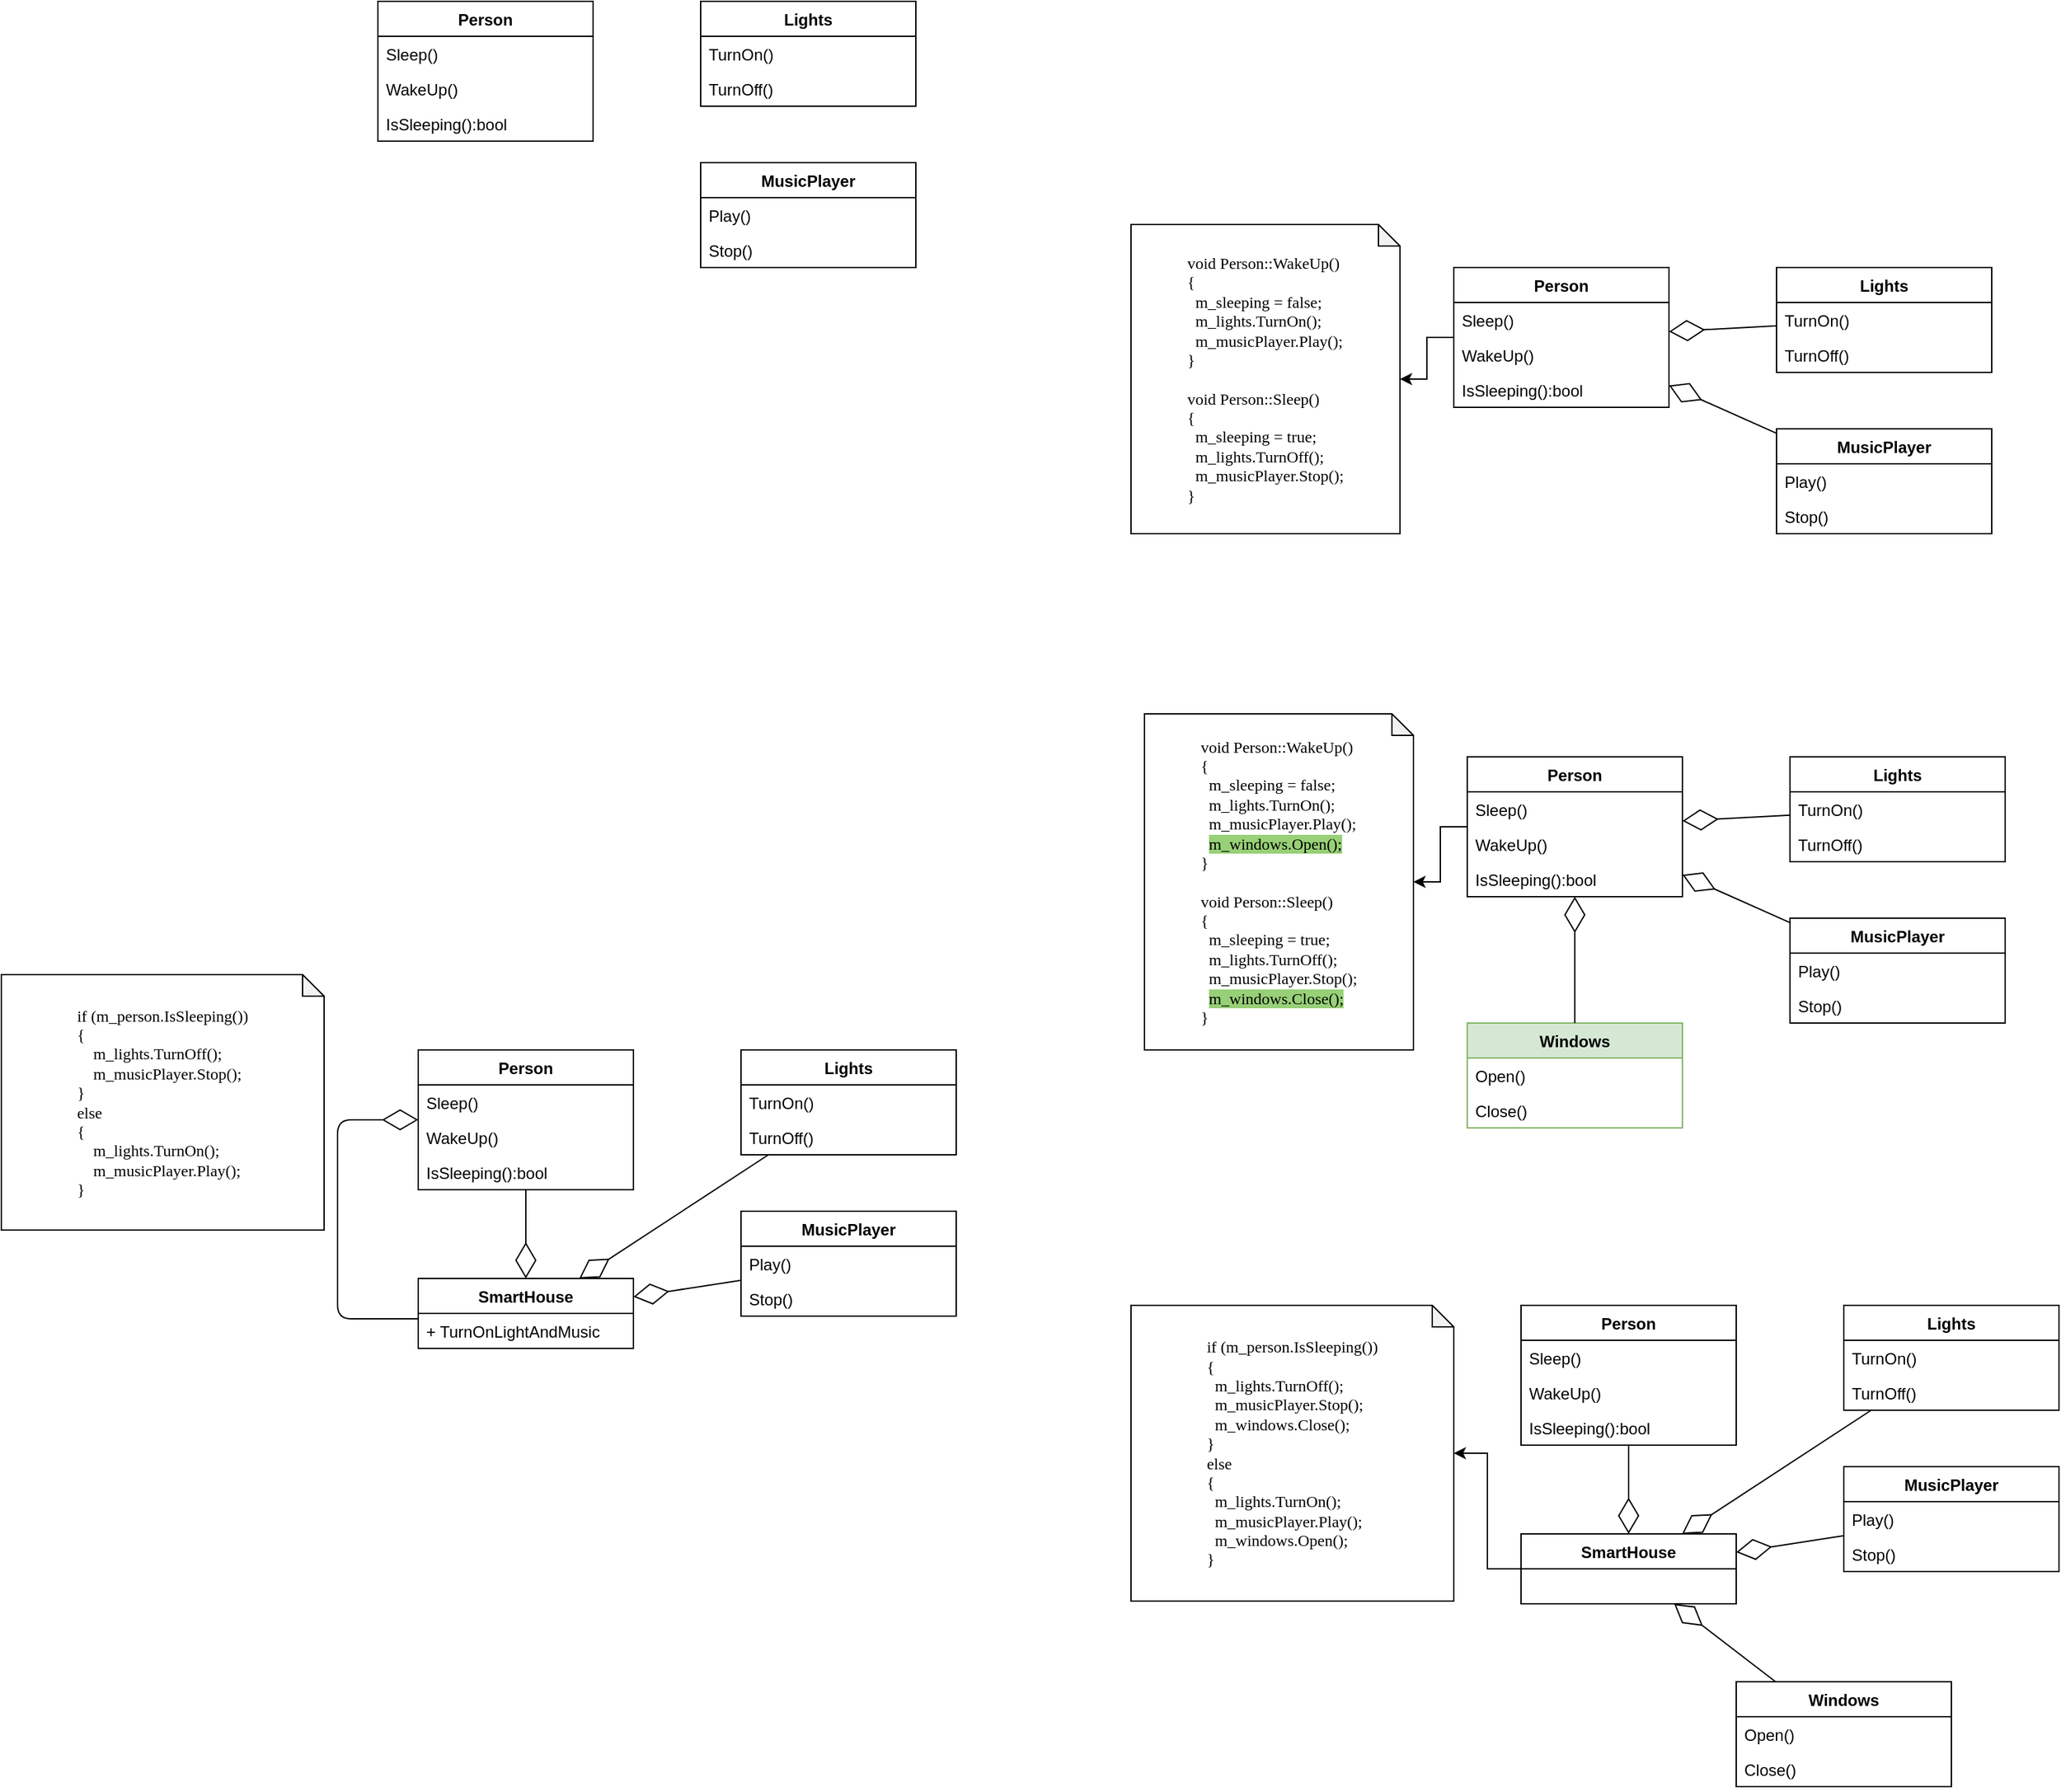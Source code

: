 <mxfile version="14.1.8" type="device"><diagram id="Hzuaa3PWaj_wUONluNYw" name="Страница 1"><mxGraphModel dx="2534" dy="987" grid="1" gridSize="10" guides="1" tooltips="1" connect="1" arrows="1" fold="1" page="1" pageScale="1" pageWidth="827" pageHeight="1169" math="0" shadow="0"><root><mxCell id="0"/><mxCell id="1" parent="0"/><mxCell id="B-wnxq_5yipWXsBSjvzT-1" value="Person" style="swimlane;fontStyle=1;align=center;verticalAlign=top;childLayout=stackLayout;horizontal=1;startSize=26;horizontalStack=0;resizeParent=1;resizeParentMax=0;resizeLast=0;collapsible=1;marginBottom=0;" vertex="1" parent="1"><mxGeometry x="80" y="120" width="160" height="104" as="geometry"/></mxCell><mxCell id="B-wnxq_5yipWXsBSjvzT-2" value="Sleep()" style="text;strokeColor=none;fillColor=none;align=left;verticalAlign=top;spacingLeft=4;spacingRight=4;overflow=hidden;rotatable=0;points=[[0,0.5],[1,0.5]];portConstraint=eastwest;" vertex="1" parent="B-wnxq_5yipWXsBSjvzT-1"><mxGeometry y="26" width="160" height="26" as="geometry"/></mxCell><mxCell id="B-wnxq_5yipWXsBSjvzT-5" value="WakeUp()" style="text;strokeColor=none;fillColor=none;align=left;verticalAlign=top;spacingLeft=4;spacingRight=4;overflow=hidden;rotatable=0;points=[[0,0.5],[1,0.5]];portConstraint=eastwest;" vertex="1" parent="B-wnxq_5yipWXsBSjvzT-1"><mxGeometry y="52" width="160" height="26" as="geometry"/></mxCell><mxCell id="B-wnxq_5yipWXsBSjvzT-14" value="IsSleeping():bool" style="text;strokeColor=none;fillColor=none;align=left;verticalAlign=top;spacingLeft=4;spacingRight=4;overflow=hidden;rotatable=0;points=[[0,0.5],[1,0.5]];portConstraint=eastwest;" vertex="1" parent="B-wnxq_5yipWXsBSjvzT-1"><mxGeometry y="78" width="160" height="26" as="geometry"/></mxCell><mxCell id="B-wnxq_5yipWXsBSjvzT-6" value="Lights" style="swimlane;fontStyle=1;align=center;verticalAlign=top;childLayout=stackLayout;horizontal=1;startSize=26;horizontalStack=0;resizeParent=1;resizeParentMax=0;resizeLast=0;collapsible=1;marginBottom=0;" vertex="1" parent="1"><mxGeometry x="320" y="120" width="160" height="78" as="geometry"/></mxCell><mxCell id="B-wnxq_5yipWXsBSjvzT-7" value="TurnOn()" style="text;strokeColor=none;fillColor=none;align=left;verticalAlign=top;spacingLeft=4;spacingRight=4;overflow=hidden;rotatable=0;points=[[0,0.5],[1,0.5]];portConstraint=eastwest;" vertex="1" parent="B-wnxq_5yipWXsBSjvzT-6"><mxGeometry y="26" width="160" height="26" as="geometry"/></mxCell><mxCell id="B-wnxq_5yipWXsBSjvzT-9" value="TurnOff()" style="text;strokeColor=none;fillColor=none;align=left;verticalAlign=top;spacingLeft=4;spacingRight=4;overflow=hidden;rotatable=0;points=[[0,0.5],[1,0.5]];portConstraint=eastwest;" vertex="1" parent="B-wnxq_5yipWXsBSjvzT-6"><mxGeometry y="52" width="160" height="26" as="geometry"/></mxCell><mxCell id="B-wnxq_5yipWXsBSjvzT-10" value="MusicPlayer" style="swimlane;fontStyle=1;align=center;verticalAlign=top;childLayout=stackLayout;horizontal=1;startSize=26;horizontalStack=0;resizeParent=1;resizeParentMax=0;resizeLast=0;collapsible=1;marginBottom=0;" vertex="1" parent="1"><mxGeometry x="320" y="240" width="160" height="78" as="geometry"/></mxCell><mxCell id="B-wnxq_5yipWXsBSjvzT-11" value="Play()" style="text;strokeColor=none;fillColor=none;align=left;verticalAlign=top;spacingLeft=4;spacingRight=4;overflow=hidden;rotatable=0;points=[[0,0.5],[1,0.5]];portConstraint=eastwest;" vertex="1" parent="B-wnxq_5yipWXsBSjvzT-10"><mxGeometry y="26" width="160" height="26" as="geometry"/></mxCell><mxCell id="B-wnxq_5yipWXsBSjvzT-12" value="Stop()" style="text;strokeColor=none;fillColor=none;align=left;verticalAlign=top;spacingLeft=4;spacingRight=4;overflow=hidden;rotatable=0;points=[[0,0.5],[1,0.5]];portConstraint=eastwest;" vertex="1" parent="B-wnxq_5yipWXsBSjvzT-10"><mxGeometry y="52" width="160" height="26" as="geometry"/></mxCell><mxCell id="B-wnxq_5yipWXsBSjvzT-35" style="edgeStyle=orthogonalEdgeStyle;rounded=0;orthogonalLoop=1;jettySize=auto;html=1;" edge="1" parent="1" source="B-wnxq_5yipWXsBSjvzT-16" target="B-wnxq_5yipWXsBSjvzT-34"><mxGeometry relative="1" as="geometry"/></mxCell><mxCell id="B-wnxq_5yipWXsBSjvzT-16" value="SmartHouse" style="swimlane;fontStyle=1;align=center;verticalAlign=top;childLayout=stackLayout;horizontal=1;startSize=26;horizontalStack=0;resizeParent=1;resizeParentMax=0;resizeLast=0;collapsible=1;marginBottom=0;" vertex="1" parent="1"><mxGeometry x="930" y="1260" width="160" height="52" as="geometry"/></mxCell><mxCell id="B-wnxq_5yipWXsBSjvzT-20" value="" style="endArrow=diamondThin;endFill=0;endSize=24;html=1;" edge="1" parent="1" source="B-wnxq_5yipWXsBSjvzT-28" target="B-wnxq_5yipWXsBSjvzT-16"><mxGeometry width="160" relative="1" as="geometry"><mxPoint x="890" y="1250" as="sourcePoint"/><mxPoint x="1050" y="1250" as="targetPoint"/></mxGeometry></mxCell><mxCell id="B-wnxq_5yipWXsBSjvzT-21" value="Person" style="swimlane;fontStyle=1;align=center;verticalAlign=top;childLayout=stackLayout;horizontal=1;startSize=26;horizontalStack=0;resizeParent=1;resizeParentMax=0;resizeLast=0;collapsible=1;marginBottom=0;" vertex="1" parent="1"><mxGeometry x="930" y="1090" width="160" height="104" as="geometry"/></mxCell><mxCell id="B-wnxq_5yipWXsBSjvzT-22" value="Sleep()" style="text;strokeColor=none;fillColor=none;align=left;verticalAlign=top;spacingLeft=4;spacingRight=4;overflow=hidden;rotatable=0;points=[[0,0.5],[1,0.5]];portConstraint=eastwest;" vertex="1" parent="B-wnxq_5yipWXsBSjvzT-21"><mxGeometry y="26" width="160" height="26" as="geometry"/></mxCell><mxCell id="B-wnxq_5yipWXsBSjvzT-23" value="WakeUp()" style="text;strokeColor=none;fillColor=none;align=left;verticalAlign=top;spacingLeft=4;spacingRight=4;overflow=hidden;rotatable=0;points=[[0,0.5],[1,0.5]];portConstraint=eastwest;" vertex="1" parent="B-wnxq_5yipWXsBSjvzT-21"><mxGeometry y="52" width="160" height="26" as="geometry"/></mxCell><mxCell id="B-wnxq_5yipWXsBSjvzT-24" value="IsSleeping():bool" style="text;strokeColor=none;fillColor=none;align=left;verticalAlign=top;spacingLeft=4;spacingRight=4;overflow=hidden;rotatable=0;points=[[0,0.5],[1,0.5]];portConstraint=eastwest;" vertex="1" parent="B-wnxq_5yipWXsBSjvzT-21"><mxGeometry y="78" width="160" height="26" as="geometry"/></mxCell><mxCell id="B-wnxq_5yipWXsBSjvzT-25" value="Lights" style="swimlane;fontStyle=1;align=center;verticalAlign=top;childLayout=stackLayout;horizontal=1;startSize=26;horizontalStack=0;resizeParent=1;resizeParentMax=0;resizeLast=0;collapsible=1;marginBottom=0;" vertex="1" parent="1"><mxGeometry x="1170" y="1090" width="160" height="78" as="geometry"/></mxCell><mxCell id="B-wnxq_5yipWXsBSjvzT-26" value="TurnOn()" style="text;strokeColor=none;fillColor=none;align=left;verticalAlign=top;spacingLeft=4;spacingRight=4;overflow=hidden;rotatable=0;points=[[0,0.5],[1,0.5]];portConstraint=eastwest;" vertex="1" parent="B-wnxq_5yipWXsBSjvzT-25"><mxGeometry y="26" width="160" height="26" as="geometry"/></mxCell><mxCell id="B-wnxq_5yipWXsBSjvzT-27" value="TurnOff()" style="text;strokeColor=none;fillColor=none;align=left;verticalAlign=top;spacingLeft=4;spacingRight=4;overflow=hidden;rotatable=0;points=[[0,0.5],[1,0.5]];portConstraint=eastwest;" vertex="1" parent="B-wnxq_5yipWXsBSjvzT-25"><mxGeometry y="52" width="160" height="26" as="geometry"/></mxCell><mxCell id="B-wnxq_5yipWXsBSjvzT-28" value="MusicPlayer" style="swimlane;fontStyle=1;align=center;verticalAlign=top;childLayout=stackLayout;horizontal=1;startSize=26;horizontalStack=0;resizeParent=1;resizeParentMax=0;resizeLast=0;collapsible=1;marginBottom=0;" vertex="1" parent="1"><mxGeometry x="1170" y="1210" width="160" height="78" as="geometry"/></mxCell><mxCell id="B-wnxq_5yipWXsBSjvzT-29" value="Play()" style="text;strokeColor=none;fillColor=none;align=left;verticalAlign=top;spacingLeft=4;spacingRight=4;overflow=hidden;rotatable=0;points=[[0,0.5],[1,0.5]];portConstraint=eastwest;" vertex="1" parent="B-wnxq_5yipWXsBSjvzT-28"><mxGeometry y="26" width="160" height="26" as="geometry"/></mxCell><mxCell id="B-wnxq_5yipWXsBSjvzT-30" value="Stop()" style="text;strokeColor=none;fillColor=none;align=left;verticalAlign=top;spacingLeft=4;spacingRight=4;overflow=hidden;rotatable=0;points=[[0,0.5],[1,0.5]];portConstraint=eastwest;" vertex="1" parent="B-wnxq_5yipWXsBSjvzT-28"><mxGeometry y="52" width="160" height="26" as="geometry"/></mxCell><mxCell id="B-wnxq_5yipWXsBSjvzT-31" value="" style="endArrow=diamondThin;endFill=0;endSize=24;html=1;" edge="1" parent="1" source="B-wnxq_5yipWXsBSjvzT-25" target="B-wnxq_5yipWXsBSjvzT-16"><mxGeometry width="160" relative="1" as="geometry"><mxPoint x="890" y="1250" as="sourcePoint"/><mxPoint x="1050" y="1250" as="targetPoint"/></mxGeometry></mxCell><mxCell id="B-wnxq_5yipWXsBSjvzT-32" value="" style="endArrow=diamondThin;endFill=0;endSize=24;html=1;" edge="1" parent="1" source="B-wnxq_5yipWXsBSjvzT-21" target="B-wnxq_5yipWXsBSjvzT-16"><mxGeometry width="160" relative="1" as="geometry"><mxPoint x="890" y="1250" as="sourcePoint"/><mxPoint x="1050" y="1250" as="targetPoint"/></mxGeometry></mxCell><mxCell id="B-wnxq_5yipWXsBSjvzT-34" value="&lt;div style=&quot;text-align: left&quot;&gt;&lt;span&gt;&lt;font face=&quot;Lucida Console&quot;&gt;if (m_person.IsSleeping())&lt;/font&gt;&lt;/span&gt;&lt;/div&gt;&lt;div style=&quot;text-align: left&quot;&gt;&lt;span&gt;&lt;font face=&quot;Lucida Console&quot;&gt;{&lt;/font&gt;&lt;/span&gt;&lt;/div&gt;&lt;div style=&quot;text-align: left&quot;&gt;&lt;div&gt;&lt;font face=&quot;Lucida Console&quot;&gt;&amp;nbsp; m_lights.TurnOff();&lt;/font&gt;&lt;/div&gt;&lt;div&gt;&lt;font face=&quot;Lucida Console&quot;&gt;&amp;nbsp; m_musicPlayer.Stop();&lt;/font&gt;&lt;/div&gt;&lt;div&gt;&lt;font face=&quot;Lucida Console&quot;&gt;&amp;nbsp;&amp;nbsp;&lt;span style=&quot;background-color: rgb(255 , 255 , 255)&quot;&gt;m_windows.Close();&lt;/span&gt;&lt;/font&gt;&lt;/div&gt;&lt;/div&gt;&lt;div style=&quot;text-align: left&quot;&gt;&lt;span&gt;&lt;font face=&quot;Lucida Console&quot;&gt;}&lt;/font&gt;&lt;/span&gt;&lt;/div&gt;&lt;div style=&quot;text-align: left&quot;&gt;&lt;span&gt;&lt;font face=&quot;Lucida Console&quot;&gt;else&lt;/font&gt;&lt;/span&gt;&lt;/div&gt;&lt;div style=&quot;text-align: left&quot;&gt;&lt;span&gt;&lt;font face=&quot;Lucida Console&quot;&gt;{&lt;/font&gt;&lt;/span&gt;&lt;/div&gt;&lt;div style=&quot;text-align: left&quot;&gt;&lt;div&gt;&lt;font face=&quot;Lucida Console&quot;&gt;&amp;nbsp; m_lights.TurnOn();&lt;/font&gt;&lt;/div&gt;&lt;div&gt;&lt;font face=&quot;Lucida Console&quot;&gt;&amp;nbsp; m_musicPlayer.Play();&lt;/font&gt;&lt;/div&gt;&lt;div&gt;&lt;font face=&quot;Lucida Console&quot;&gt;&amp;nbsp;&amp;nbsp;&lt;span style=&quot;background-color: rgb(255 , 255 , 255)&quot;&gt;m_windows.Open();&lt;/span&gt;&lt;/font&gt;&lt;/div&gt;&lt;/div&gt;&lt;div style=&quot;text-align: left&quot;&gt;&lt;span&gt;&lt;font face=&quot;Lucida Console&quot;&gt;}&lt;/font&gt;&lt;/span&gt;&lt;/div&gt;" style="shape=note;whiteSpace=wrap;html=1;backgroundOutline=1;darkOpacity=0.05;size=16;" vertex="1" parent="1"><mxGeometry x="640" y="1090" width="240" height="220" as="geometry"/></mxCell><mxCell id="B-wnxq_5yipWXsBSjvzT-36" value="SmartHouse" style="swimlane;fontStyle=1;align=center;verticalAlign=top;childLayout=stackLayout;horizontal=1;startSize=26;horizontalStack=0;resizeParent=1;resizeParentMax=0;resizeLast=0;collapsible=1;marginBottom=0;" vertex="1" parent="1"><mxGeometry x="110" y="1070" width="160" height="52" as="geometry"/></mxCell><mxCell id="B-wnxq_5yipWXsBSjvzT-52" value="+ TurnOnLightAndMusic" style="text;strokeColor=none;fillColor=none;align=left;verticalAlign=top;spacingLeft=4;spacingRight=4;overflow=hidden;rotatable=0;points=[[0,0.5],[1,0.5]];portConstraint=eastwest;" vertex="1" parent="B-wnxq_5yipWXsBSjvzT-36"><mxGeometry y="26" width="160" height="26" as="geometry"/></mxCell><mxCell id="B-wnxq_5yipWXsBSjvzT-37" value="" style="endArrow=diamondThin;endFill=0;endSize=24;html=1;" edge="1" source="B-wnxq_5yipWXsBSjvzT-45" target="B-wnxq_5yipWXsBSjvzT-36" parent="1"><mxGeometry width="160" relative="1" as="geometry"><mxPoint x="70" y="1060" as="sourcePoint"/><mxPoint x="230" y="1060" as="targetPoint"/></mxGeometry></mxCell><mxCell id="B-wnxq_5yipWXsBSjvzT-38" value="Person" style="swimlane;fontStyle=1;align=center;verticalAlign=top;childLayout=stackLayout;horizontal=1;startSize=26;horizontalStack=0;resizeParent=1;resizeParentMax=0;resizeLast=0;collapsible=1;marginBottom=0;" vertex="1" parent="1"><mxGeometry x="110" y="900" width="160" height="104" as="geometry"/></mxCell><mxCell id="B-wnxq_5yipWXsBSjvzT-39" value="Sleep()" style="text;strokeColor=none;fillColor=none;align=left;verticalAlign=top;spacingLeft=4;spacingRight=4;overflow=hidden;rotatable=0;points=[[0,0.5],[1,0.5]];portConstraint=eastwest;" vertex="1" parent="B-wnxq_5yipWXsBSjvzT-38"><mxGeometry y="26" width="160" height="26" as="geometry"/></mxCell><mxCell id="B-wnxq_5yipWXsBSjvzT-40" value="WakeUp()" style="text;strokeColor=none;fillColor=none;align=left;verticalAlign=top;spacingLeft=4;spacingRight=4;overflow=hidden;rotatable=0;points=[[0,0.5],[1,0.5]];portConstraint=eastwest;" vertex="1" parent="B-wnxq_5yipWXsBSjvzT-38"><mxGeometry y="52" width="160" height="26" as="geometry"/></mxCell><mxCell id="B-wnxq_5yipWXsBSjvzT-41" value="IsSleeping():bool" style="text;strokeColor=none;fillColor=none;align=left;verticalAlign=top;spacingLeft=4;spacingRight=4;overflow=hidden;rotatable=0;points=[[0,0.5],[1,0.5]];portConstraint=eastwest;" vertex="1" parent="B-wnxq_5yipWXsBSjvzT-38"><mxGeometry y="78" width="160" height="26" as="geometry"/></mxCell><mxCell id="B-wnxq_5yipWXsBSjvzT-42" value="Lights" style="swimlane;fontStyle=1;align=center;verticalAlign=top;childLayout=stackLayout;horizontal=1;startSize=26;horizontalStack=0;resizeParent=1;resizeParentMax=0;resizeLast=0;collapsible=1;marginBottom=0;" vertex="1" parent="1"><mxGeometry x="350" y="900" width="160" height="78" as="geometry"/></mxCell><mxCell id="B-wnxq_5yipWXsBSjvzT-43" value="TurnOn()" style="text;strokeColor=none;fillColor=none;align=left;verticalAlign=top;spacingLeft=4;spacingRight=4;overflow=hidden;rotatable=0;points=[[0,0.5],[1,0.5]];portConstraint=eastwest;" vertex="1" parent="B-wnxq_5yipWXsBSjvzT-42"><mxGeometry y="26" width="160" height="26" as="geometry"/></mxCell><mxCell id="B-wnxq_5yipWXsBSjvzT-44" value="TurnOff()" style="text;strokeColor=none;fillColor=none;align=left;verticalAlign=top;spacingLeft=4;spacingRight=4;overflow=hidden;rotatable=0;points=[[0,0.5],[1,0.5]];portConstraint=eastwest;" vertex="1" parent="B-wnxq_5yipWXsBSjvzT-42"><mxGeometry y="52" width="160" height="26" as="geometry"/></mxCell><mxCell id="B-wnxq_5yipWXsBSjvzT-45" value="MusicPlayer" style="swimlane;fontStyle=1;align=center;verticalAlign=top;childLayout=stackLayout;horizontal=1;startSize=26;horizontalStack=0;resizeParent=1;resizeParentMax=0;resizeLast=0;collapsible=1;marginBottom=0;" vertex="1" parent="1"><mxGeometry x="350" y="1020" width="160" height="78" as="geometry"/></mxCell><mxCell id="B-wnxq_5yipWXsBSjvzT-46" value="Play()" style="text;strokeColor=none;fillColor=none;align=left;verticalAlign=top;spacingLeft=4;spacingRight=4;overflow=hidden;rotatable=0;points=[[0,0.5],[1,0.5]];portConstraint=eastwest;" vertex="1" parent="B-wnxq_5yipWXsBSjvzT-45"><mxGeometry y="26" width="160" height="26" as="geometry"/></mxCell><mxCell id="B-wnxq_5yipWXsBSjvzT-47" value="Stop()" style="text;strokeColor=none;fillColor=none;align=left;verticalAlign=top;spacingLeft=4;spacingRight=4;overflow=hidden;rotatable=0;points=[[0,0.5],[1,0.5]];portConstraint=eastwest;" vertex="1" parent="B-wnxq_5yipWXsBSjvzT-45"><mxGeometry y="52" width="160" height="26" as="geometry"/></mxCell><mxCell id="B-wnxq_5yipWXsBSjvzT-48" value="" style="endArrow=diamondThin;endFill=0;endSize=24;html=1;" edge="1" source="B-wnxq_5yipWXsBSjvzT-42" target="B-wnxq_5yipWXsBSjvzT-36" parent="1"><mxGeometry width="160" relative="1" as="geometry"><mxPoint x="70" y="1060" as="sourcePoint"/><mxPoint x="230" y="1060" as="targetPoint"/></mxGeometry></mxCell><mxCell id="B-wnxq_5yipWXsBSjvzT-49" value="" style="endArrow=diamondThin;endFill=0;endSize=24;html=1;" edge="1" source="B-wnxq_5yipWXsBSjvzT-38" target="B-wnxq_5yipWXsBSjvzT-36" parent="1"><mxGeometry width="160" relative="1" as="geometry"><mxPoint x="70" y="1060" as="sourcePoint"/><mxPoint x="230" y="1060" as="targetPoint"/></mxGeometry></mxCell><mxCell id="B-wnxq_5yipWXsBSjvzT-50" value="" style="endArrow=diamondThin;endFill=0;endSize=24;html=1;edgeStyle=orthogonalEdgeStyle;" edge="1" parent="1" source="B-wnxq_5yipWXsBSjvzT-36" target="B-wnxq_5yipWXsBSjvzT-38"><mxGeometry width="160" relative="1" as="geometry"><mxPoint x="190" y="1080" as="sourcePoint"/><mxPoint x="20" y="920" as="targetPoint"/><Array as="points"><mxPoint x="50" y="1100"/><mxPoint x="50" y="952"/></Array></mxGeometry></mxCell><mxCell id="B-wnxq_5yipWXsBSjvzT-51" value="&lt;div style=&quot;text-align: left&quot;&gt;&lt;span&gt;&lt;font face=&quot;Lucida Console&quot;&gt;if (m_person.IsSleeping())&lt;/font&gt;&lt;/span&gt;&lt;/div&gt;&lt;div style=&quot;text-align: left&quot;&gt;&lt;span&gt;&lt;font face=&quot;Lucida Console&quot;&gt;{&lt;/font&gt;&lt;/span&gt;&lt;/div&gt;&lt;div style=&quot;text-align: left&quot;&gt;&lt;span&gt;&lt;font face=&quot;Lucida Console&quot;&gt;&amp;nbsp; &amp;nbsp; m_lights.TurnOff();&lt;/font&gt;&lt;/span&gt;&lt;/div&gt;&lt;div style=&quot;text-align: left&quot;&gt;&lt;span&gt;&lt;font face=&quot;Lucida Console&quot;&gt;&amp;nbsp; &amp;nbsp; m_musicPlayer.Stop();&lt;/font&gt;&lt;/span&gt;&lt;/div&gt;&lt;div style=&quot;text-align: left&quot;&gt;&lt;span&gt;&lt;font face=&quot;Lucida Console&quot;&gt;}&lt;/font&gt;&lt;/span&gt;&lt;/div&gt;&lt;div style=&quot;text-align: left&quot;&gt;&lt;span&gt;&lt;font face=&quot;Lucida Console&quot;&gt;else&lt;/font&gt;&lt;/span&gt;&lt;/div&gt;&lt;div style=&quot;text-align: left&quot;&gt;&lt;span&gt;&lt;font face=&quot;Lucida Console&quot;&gt;{&lt;/font&gt;&lt;/span&gt;&lt;/div&gt;&lt;div style=&quot;text-align: left&quot;&gt;&lt;span&gt;&lt;font face=&quot;Lucida Console&quot;&gt;&amp;nbsp; &amp;nbsp; m_lights.TurnOn();&lt;/font&gt;&lt;/span&gt;&lt;/div&gt;&lt;div style=&quot;text-align: left&quot;&gt;&lt;span&gt;&lt;font face=&quot;Lucida Console&quot;&gt;&amp;nbsp; &amp;nbsp; m_musicPlayer.Play();&lt;/font&gt;&lt;/span&gt;&lt;/div&gt;&lt;div style=&quot;text-align: left&quot;&gt;&lt;span&gt;&lt;font face=&quot;Lucida Console&quot;&gt;}&lt;/font&gt;&lt;/span&gt;&lt;/div&gt;" style="shape=note;whiteSpace=wrap;html=1;backgroundOutline=1;darkOpacity=0.05;size=16;" vertex="1" parent="1"><mxGeometry x="-200" y="844" width="240" height="190" as="geometry"/></mxCell><mxCell id="B-wnxq_5yipWXsBSjvzT-66" style="edgeStyle=orthogonalEdgeStyle;rounded=0;orthogonalLoop=1;jettySize=auto;html=1;" edge="1" parent="1" source="B-wnxq_5yipWXsBSjvzT-53" target="B-wnxq_5yipWXsBSjvzT-65"><mxGeometry relative="1" as="geometry"/></mxCell><mxCell id="B-wnxq_5yipWXsBSjvzT-53" value="Person" style="swimlane;fontStyle=1;align=center;verticalAlign=top;childLayout=stackLayout;horizontal=1;startSize=26;horizontalStack=0;resizeParent=1;resizeParentMax=0;resizeLast=0;collapsible=1;marginBottom=0;" vertex="1" parent="1"><mxGeometry x="880" y="318" width="160" height="104" as="geometry"/></mxCell><mxCell id="B-wnxq_5yipWXsBSjvzT-54" value="Sleep()" style="text;strokeColor=none;fillColor=none;align=left;verticalAlign=top;spacingLeft=4;spacingRight=4;overflow=hidden;rotatable=0;points=[[0,0.5],[1,0.5]];portConstraint=eastwest;" vertex="1" parent="B-wnxq_5yipWXsBSjvzT-53"><mxGeometry y="26" width="160" height="26" as="geometry"/></mxCell><mxCell id="B-wnxq_5yipWXsBSjvzT-55" value="WakeUp()" style="text;strokeColor=none;fillColor=none;align=left;verticalAlign=top;spacingLeft=4;spacingRight=4;overflow=hidden;rotatable=0;points=[[0,0.5],[1,0.5]];portConstraint=eastwest;" vertex="1" parent="B-wnxq_5yipWXsBSjvzT-53"><mxGeometry y="52" width="160" height="26" as="geometry"/></mxCell><mxCell id="B-wnxq_5yipWXsBSjvzT-56" value="IsSleeping():bool" style="text;strokeColor=none;fillColor=none;align=left;verticalAlign=top;spacingLeft=4;spacingRight=4;overflow=hidden;rotatable=0;points=[[0,0.5],[1,0.5]];portConstraint=eastwest;" vertex="1" parent="B-wnxq_5yipWXsBSjvzT-53"><mxGeometry y="78" width="160" height="26" as="geometry"/></mxCell><mxCell id="B-wnxq_5yipWXsBSjvzT-57" value="Lights" style="swimlane;fontStyle=1;align=center;verticalAlign=top;childLayout=stackLayout;horizontal=1;startSize=26;horizontalStack=0;resizeParent=1;resizeParentMax=0;resizeLast=0;collapsible=1;marginBottom=0;" vertex="1" parent="1"><mxGeometry x="1120" y="318" width="160" height="78" as="geometry"/></mxCell><mxCell id="B-wnxq_5yipWXsBSjvzT-58" value="TurnOn()" style="text;strokeColor=none;fillColor=none;align=left;verticalAlign=top;spacingLeft=4;spacingRight=4;overflow=hidden;rotatable=0;points=[[0,0.5],[1,0.5]];portConstraint=eastwest;" vertex="1" parent="B-wnxq_5yipWXsBSjvzT-57"><mxGeometry y="26" width="160" height="26" as="geometry"/></mxCell><mxCell id="B-wnxq_5yipWXsBSjvzT-59" value="TurnOff()" style="text;strokeColor=none;fillColor=none;align=left;verticalAlign=top;spacingLeft=4;spacingRight=4;overflow=hidden;rotatable=0;points=[[0,0.5],[1,0.5]];portConstraint=eastwest;" vertex="1" parent="B-wnxq_5yipWXsBSjvzT-57"><mxGeometry y="52" width="160" height="26" as="geometry"/></mxCell><mxCell id="B-wnxq_5yipWXsBSjvzT-60" value="MusicPlayer" style="swimlane;fontStyle=1;align=center;verticalAlign=top;childLayout=stackLayout;horizontal=1;startSize=26;horizontalStack=0;resizeParent=1;resizeParentMax=0;resizeLast=0;collapsible=1;marginBottom=0;" vertex="1" parent="1"><mxGeometry x="1120" y="438" width="160" height="78" as="geometry"/></mxCell><mxCell id="B-wnxq_5yipWXsBSjvzT-61" value="Play()" style="text;strokeColor=none;fillColor=none;align=left;verticalAlign=top;spacingLeft=4;spacingRight=4;overflow=hidden;rotatable=0;points=[[0,0.5],[1,0.5]];portConstraint=eastwest;" vertex="1" parent="B-wnxq_5yipWXsBSjvzT-60"><mxGeometry y="26" width="160" height="26" as="geometry"/></mxCell><mxCell id="B-wnxq_5yipWXsBSjvzT-62" value="Stop()" style="text;strokeColor=none;fillColor=none;align=left;verticalAlign=top;spacingLeft=4;spacingRight=4;overflow=hidden;rotatable=0;points=[[0,0.5],[1,0.5]];portConstraint=eastwest;" vertex="1" parent="B-wnxq_5yipWXsBSjvzT-60"><mxGeometry y="52" width="160" height="26" as="geometry"/></mxCell><mxCell id="B-wnxq_5yipWXsBSjvzT-63" value="" style="endArrow=diamondThin;endFill=0;endSize=24;html=1;" edge="1" parent="1" source="B-wnxq_5yipWXsBSjvzT-57" target="B-wnxq_5yipWXsBSjvzT-53"><mxGeometry width="160" relative="1" as="geometry"><mxPoint x="900" y="568" as="sourcePoint"/><mxPoint x="1060" y="568" as="targetPoint"/></mxGeometry></mxCell><mxCell id="B-wnxq_5yipWXsBSjvzT-64" value="" style="endArrow=diamondThin;endFill=0;endSize=24;html=1;" edge="1" parent="1" source="B-wnxq_5yipWXsBSjvzT-60" target="B-wnxq_5yipWXsBSjvzT-53"><mxGeometry width="160" relative="1" as="geometry"><mxPoint x="900" y="568" as="sourcePoint"/><mxPoint x="1060" y="568" as="targetPoint"/></mxGeometry></mxCell><mxCell id="B-wnxq_5yipWXsBSjvzT-65" value="&lt;div style=&quot;text-align: left&quot;&gt;&lt;font face=&quot;Lucida Console&quot;&gt;void Person::WakeUp()&lt;/font&gt;&lt;/div&gt;&lt;div style=&quot;text-align: left&quot;&gt;&lt;font face=&quot;Lucida Console&quot;&gt;{&lt;/font&gt;&lt;/div&gt;&lt;div style=&quot;text-align: left&quot;&gt;&lt;font face=&quot;Lucida Console&quot;&gt;&amp;nbsp; m_sleeping = false;&lt;/font&gt;&lt;/div&gt;&lt;div style=&quot;text-align: left&quot;&gt;&lt;font face=&quot;Lucida Console&quot;&gt;&amp;nbsp; m_lights.TurnOn();&lt;/font&gt;&lt;/div&gt;&lt;div style=&quot;text-align: left&quot;&gt;&lt;font face=&quot;Lucida Console&quot;&gt;&amp;nbsp; m_musicPlayer.Play();&lt;/font&gt;&lt;/div&gt;&lt;div style=&quot;text-align: left&quot;&gt;&lt;font face=&quot;Lucida Console&quot;&gt;}&lt;/font&gt;&lt;/div&gt;&lt;div style=&quot;text-align: left&quot;&gt;&lt;font face=&quot;Lucida Console&quot;&gt;&lt;br&gt;&lt;/font&gt;&lt;/div&gt;&lt;div style=&quot;text-align: left&quot;&gt;&lt;div&gt;&lt;font face=&quot;Lucida Console&quot;&gt;void Person::Sleep()&lt;/font&gt;&lt;/div&gt;&lt;div&gt;&lt;font face=&quot;Lucida Console&quot;&gt;{&lt;/font&gt;&lt;/div&gt;&lt;div&gt;&lt;font face=&quot;Lucida Console&quot;&gt;&amp;nbsp; m_sleeping = true;&lt;/font&gt;&lt;/div&gt;&lt;div&gt;&lt;font face=&quot;Lucida Console&quot;&gt;&amp;nbsp; m_lights.TurnOff();&lt;/font&gt;&lt;/div&gt;&lt;div&gt;&lt;font face=&quot;Lucida Console&quot;&gt;&amp;nbsp; m_musicPlayer.Stop();&lt;/font&gt;&lt;/div&gt;&lt;div&gt;&lt;font face=&quot;Lucida Console&quot;&gt;}&lt;/font&gt;&lt;/div&gt;&lt;/div&gt;" style="shape=note;whiteSpace=wrap;html=1;backgroundOutline=1;darkOpacity=0.05;size=16;" vertex="1" parent="1"><mxGeometry x="640" y="286" width="200" height="230" as="geometry"/></mxCell><mxCell id="B-wnxq_5yipWXsBSjvzT-67" value="Windows" style="swimlane;fontStyle=1;align=center;verticalAlign=top;childLayout=stackLayout;horizontal=1;startSize=26;horizontalStack=0;resizeParent=1;resizeParentMax=0;resizeLast=0;collapsible=1;marginBottom=0;fillColor=#d5e8d4;strokeColor=#82b366;" vertex="1" parent="1"><mxGeometry x="890" y="880" width="160" height="78" as="geometry"/></mxCell><mxCell id="B-wnxq_5yipWXsBSjvzT-68" value="Open()" style="text;strokeColor=none;fillColor=none;align=left;verticalAlign=top;spacingLeft=4;spacingRight=4;overflow=hidden;rotatable=0;points=[[0,0.5],[1,0.5]];portConstraint=eastwest;" vertex="1" parent="B-wnxq_5yipWXsBSjvzT-67"><mxGeometry y="26" width="160" height="26" as="geometry"/></mxCell><mxCell id="B-wnxq_5yipWXsBSjvzT-69" value="Close()" style="text;strokeColor=none;fillColor=none;align=left;verticalAlign=top;spacingLeft=4;spacingRight=4;overflow=hidden;rotatable=0;points=[[0,0.5],[1,0.5]];portConstraint=eastwest;" vertex="1" parent="B-wnxq_5yipWXsBSjvzT-67"><mxGeometry y="52" width="160" height="26" as="geometry"/></mxCell><mxCell id="B-wnxq_5yipWXsBSjvzT-70" style="edgeStyle=orthogonalEdgeStyle;rounded=0;orthogonalLoop=1;jettySize=auto;html=1;" edge="1" source="B-wnxq_5yipWXsBSjvzT-71" target="B-wnxq_5yipWXsBSjvzT-83" parent="1"><mxGeometry relative="1" as="geometry"/></mxCell><mxCell id="B-wnxq_5yipWXsBSjvzT-71" value="Person" style="swimlane;fontStyle=1;align=center;verticalAlign=top;childLayout=stackLayout;horizontal=1;startSize=26;horizontalStack=0;resizeParent=1;resizeParentMax=0;resizeLast=0;collapsible=1;marginBottom=0;" vertex="1" parent="1"><mxGeometry x="890" y="682" width="160" height="104" as="geometry"/></mxCell><mxCell id="B-wnxq_5yipWXsBSjvzT-72" value="Sleep()" style="text;strokeColor=none;fillColor=none;align=left;verticalAlign=top;spacingLeft=4;spacingRight=4;overflow=hidden;rotatable=0;points=[[0,0.5],[1,0.5]];portConstraint=eastwest;" vertex="1" parent="B-wnxq_5yipWXsBSjvzT-71"><mxGeometry y="26" width="160" height="26" as="geometry"/></mxCell><mxCell id="B-wnxq_5yipWXsBSjvzT-73" value="WakeUp()" style="text;strokeColor=none;fillColor=none;align=left;verticalAlign=top;spacingLeft=4;spacingRight=4;overflow=hidden;rotatable=0;points=[[0,0.5],[1,0.5]];portConstraint=eastwest;" vertex="1" parent="B-wnxq_5yipWXsBSjvzT-71"><mxGeometry y="52" width="160" height="26" as="geometry"/></mxCell><mxCell id="B-wnxq_5yipWXsBSjvzT-74" value="IsSleeping():bool" style="text;strokeColor=none;fillColor=none;align=left;verticalAlign=top;spacingLeft=4;spacingRight=4;overflow=hidden;rotatable=0;points=[[0,0.5],[1,0.5]];portConstraint=eastwest;" vertex="1" parent="B-wnxq_5yipWXsBSjvzT-71"><mxGeometry y="78" width="160" height="26" as="geometry"/></mxCell><mxCell id="B-wnxq_5yipWXsBSjvzT-75" value="Lights" style="swimlane;fontStyle=1;align=center;verticalAlign=top;childLayout=stackLayout;horizontal=1;startSize=26;horizontalStack=0;resizeParent=1;resizeParentMax=0;resizeLast=0;collapsible=1;marginBottom=0;" vertex="1" parent="1"><mxGeometry x="1130" y="682" width="160" height="78" as="geometry"/></mxCell><mxCell id="B-wnxq_5yipWXsBSjvzT-76" value="TurnOn()" style="text;strokeColor=none;fillColor=none;align=left;verticalAlign=top;spacingLeft=4;spacingRight=4;overflow=hidden;rotatable=0;points=[[0,0.5],[1,0.5]];portConstraint=eastwest;" vertex="1" parent="B-wnxq_5yipWXsBSjvzT-75"><mxGeometry y="26" width="160" height="26" as="geometry"/></mxCell><mxCell id="B-wnxq_5yipWXsBSjvzT-77" value="TurnOff()" style="text;strokeColor=none;fillColor=none;align=left;verticalAlign=top;spacingLeft=4;spacingRight=4;overflow=hidden;rotatable=0;points=[[0,0.5],[1,0.5]];portConstraint=eastwest;" vertex="1" parent="B-wnxq_5yipWXsBSjvzT-75"><mxGeometry y="52" width="160" height="26" as="geometry"/></mxCell><mxCell id="B-wnxq_5yipWXsBSjvzT-78" value="MusicPlayer" style="swimlane;fontStyle=1;align=center;verticalAlign=top;childLayout=stackLayout;horizontal=1;startSize=26;horizontalStack=0;resizeParent=1;resizeParentMax=0;resizeLast=0;collapsible=1;marginBottom=0;" vertex="1" parent="1"><mxGeometry x="1130" y="802" width="160" height="78" as="geometry"/></mxCell><mxCell id="B-wnxq_5yipWXsBSjvzT-79" value="Play()" style="text;strokeColor=none;fillColor=none;align=left;verticalAlign=top;spacingLeft=4;spacingRight=4;overflow=hidden;rotatable=0;points=[[0,0.5],[1,0.5]];portConstraint=eastwest;" vertex="1" parent="B-wnxq_5yipWXsBSjvzT-78"><mxGeometry y="26" width="160" height="26" as="geometry"/></mxCell><mxCell id="B-wnxq_5yipWXsBSjvzT-80" value="Stop()" style="text;strokeColor=none;fillColor=none;align=left;verticalAlign=top;spacingLeft=4;spacingRight=4;overflow=hidden;rotatable=0;points=[[0,0.5],[1,0.5]];portConstraint=eastwest;" vertex="1" parent="B-wnxq_5yipWXsBSjvzT-78"><mxGeometry y="52" width="160" height="26" as="geometry"/></mxCell><mxCell id="B-wnxq_5yipWXsBSjvzT-81" value="" style="endArrow=diamondThin;endFill=0;endSize=24;html=1;" edge="1" source="B-wnxq_5yipWXsBSjvzT-75" target="B-wnxq_5yipWXsBSjvzT-71" parent="1"><mxGeometry width="160" relative="1" as="geometry"><mxPoint x="910" y="932" as="sourcePoint"/><mxPoint x="1070" y="932" as="targetPoint"/></mxGeometry></mxCell><mxCell id="B-wnxq_5yipWXsBSjvzT-82" value="" style="endArrow=diamondThin;endFill=0;endSize=24;html=1;" edge="1" source="B-wnxq_5yipWXsBSjvzT-78" target="B-wnxq_5yipWXsBSjvzT-71" parent="1"><mxGeometry width="160" relative="1" as="geometry"><mxPoint x="910" y="932" as="sourcePoint"/><mxPoint x="1070" y="932" as="targetPoint"/></mxGeometry></mxCell><mxCell id="B-wnxq_5yipWXsBSjvzT-83" value="&lt;div style=&quot;text-align: left&quot;&gt;&lt;font face=&quot;Lucida Console&quot;&gt;void Person::WakeUp()&lt;/font&gt;&lt;/div&gt;&lt;div style=&quot;text-align: left&quot;&gt;&lt;font face=&quot;Lucida Console&quot;&gt;{&lt;/font&gt;&lt;/div&gt;&lt;div style=&quot;text-align: left&quot;&gt;&lt;font face=&quot;Lucida Console&quot;&gt;&amp;nbsp; m_sleeping = false;&lt;/font&gt;&lt;/div&gt;&lt;div style=&quot;text-align: left&quot;&gt;&lt;font face=&quot;Lucida Console&quot;&gt;&amp;nbsp; m_lights.TurnOn();&lt;/font&gt;&lt;/div&gt;&lt;div style=&quot;text-align: left&quot;&gt;&lt;font face=&quot;Lucida Console&quot;&gt;&amp;nbsp; m_musicPlayer.Play();&lt;/font&gt;&lt;/div&gt;&lt;div style=&quot;text-align: left&quot;&gt;&lt;font face=&quot;Lucida Console&quot;&gt;&amp;nbsp; &lt;span style=&quot;background-color: rgb(151 , 208 , 119)&quot;&gt;m_windows.Open();&lt;/span&gt;&lt;/font&gt;&lt;/div&gt;&lt;div style=&quot;text-align: left&quot;&gt;&lt;font face=&quot;Lucida Console&quot;&gt;}&lt;/font&gt;&lt;/div&gt;&lt;div style=&quot;text-align: left&quot;&gt;&lt;font face=&quot;Lucida Console&quot;&gt;&lt;br&gt;&lt;/font&gt;&lt;/div&gt;&lt;div style=&quot;text-align: left&quot;&gt;&lt;div&gt;&lt;font face=&quot;Lucida Console&quot;&gt;void Person::Sleep()&lt;/font&gt;&lt;/div&gt;&lt;div&gt;&lt;font face=&quot;Lucida Console&quot;&gt;{&lt;/font&gt;&lt;/div&gt;&lt;div&gt;&lt;font face=&quot;Lucida Console&quot;&gt;&amp;nbsp; m_sleeping = true;&lt;/font&gt;&lt;/div&gt;&lt;div&gt;&lt;font face=&quot;Lucida Console&quot;&gt;&amp;nbsp; m_lights.TurnOff();&lt;/font&gt;&lt;/div&gt;&lt;div&gt;&lt;font face=&quot;Lucida Console&quot;&gt;&amp;nbsp; m_musicPlayer.Stop();&lt;/font&gt;&lt;/div&gt;&lt;div&gt;&lt;font face=&quot;Lucida Console&quot;&gt;&amp;nbsp; &lt;span style=&quot;background-color: rgb(151 , 208 , 119)&quot;&gt;m_windows.Close();&lt;/span&gt;&lt;/font&gt;&lt;/div&gt;&lt;div&gt;&lt;font face=&quot;Lucida Console&quot;&gt;}&lt;/font&gt;&lt;/div&gt;&lt;/div&gt;" style="shape=note;whiteSpace=wrap;html=1;backgroundOutline=1;darkOpacity=0.05;size=16;" vertex="1" parent="1"><mxGeometry x="650" y="650" width="200" height="250" as="geometry"/></mxCell><mxCell id="B-wnxq_5yipWXsBSjvzT-84" value="" style="endArrow=diamondThin;endFill=0;endSize=24;html=1;" edge="1" parent="1" source="B-wnxq_5yipWXsBSjvzT-67" target="B-wnxq_5yipWXsBSjvzT-71"><mxGeometry width="160" relative="1" as="geometry"><mxPoint x="910" y="932" as="sourcePoint"/><mxPoint x="1070" y="932" as="targetPoint"/></mxGeometry></mxCell><mxCell id="B-wnxq_5yipWXsBSjvzT-85" value="Windows" style="swimlane;fontStyle=1;align=center;verticalAlign=top;childLayout=stackLayout;horizontal=1;startSize=26;horizontalStack=0;resizeParent=1;resizeParentMax=0;resizeLast=0;collapsible=1;marginBottom=0;" vertex="1" parent="1"><mxGeometry x="1090" y="1370" width="160" height="78" as="geometry"/></mxCell><mxCell id="B-wnxq_5yipWXsBSjvzT-86" value="Open()" style="text;strokeColor=none;fillColor=none;align=left;verticalAlign=top;spacingLeft=4;spacingRight=4;overflow=hidden;rotatable=0;points=[[0,0.5],[1,0.5]];portConstraint=eastwest;" vertex="1" parent="B-wnxq_5yipWXsBSjvzT-85"><mxGeometry y="26" width="160" height="26" as="geometry"/></mxCell><mxCell id="B-wnxq_5yipWXsBSjvzT-87" value="Close()" style="text;strokeColor=none;fillColor=none;align=left;verticalAlign=top;spacingLeft=4;spacingRight=4;overflow=hidden;rotatable=0;points=[[0,0.5],[1,0.5]];portConstraint=eastwest;" vertex="1" parent="B-wnxq_5yipWXsBSjvzT-85"><mxGeometry y="52" width="160" height="26" as="geometry"/></mxCell><mxCell id="B-wnxq_5yipWXsBSjvzT-88" value="" style="endArrow=diamondThin;endFill=0;endSize=24;html=1;" edge="1" parent="1" source="B-wnxq_5yipWXsBSjvzT-85" target="B-wnxq_5yipWXsBSjvzT-16"><mxGeometry width="160" relative="1" as="geometry"><mxPoint x="890" y="1250" as="sourcePoint"/><mxPoint x="1050" y="1250" as="targetPoint"/></mxGeometry></mxCell></root></mxGraphModel></diagram></mxfile>